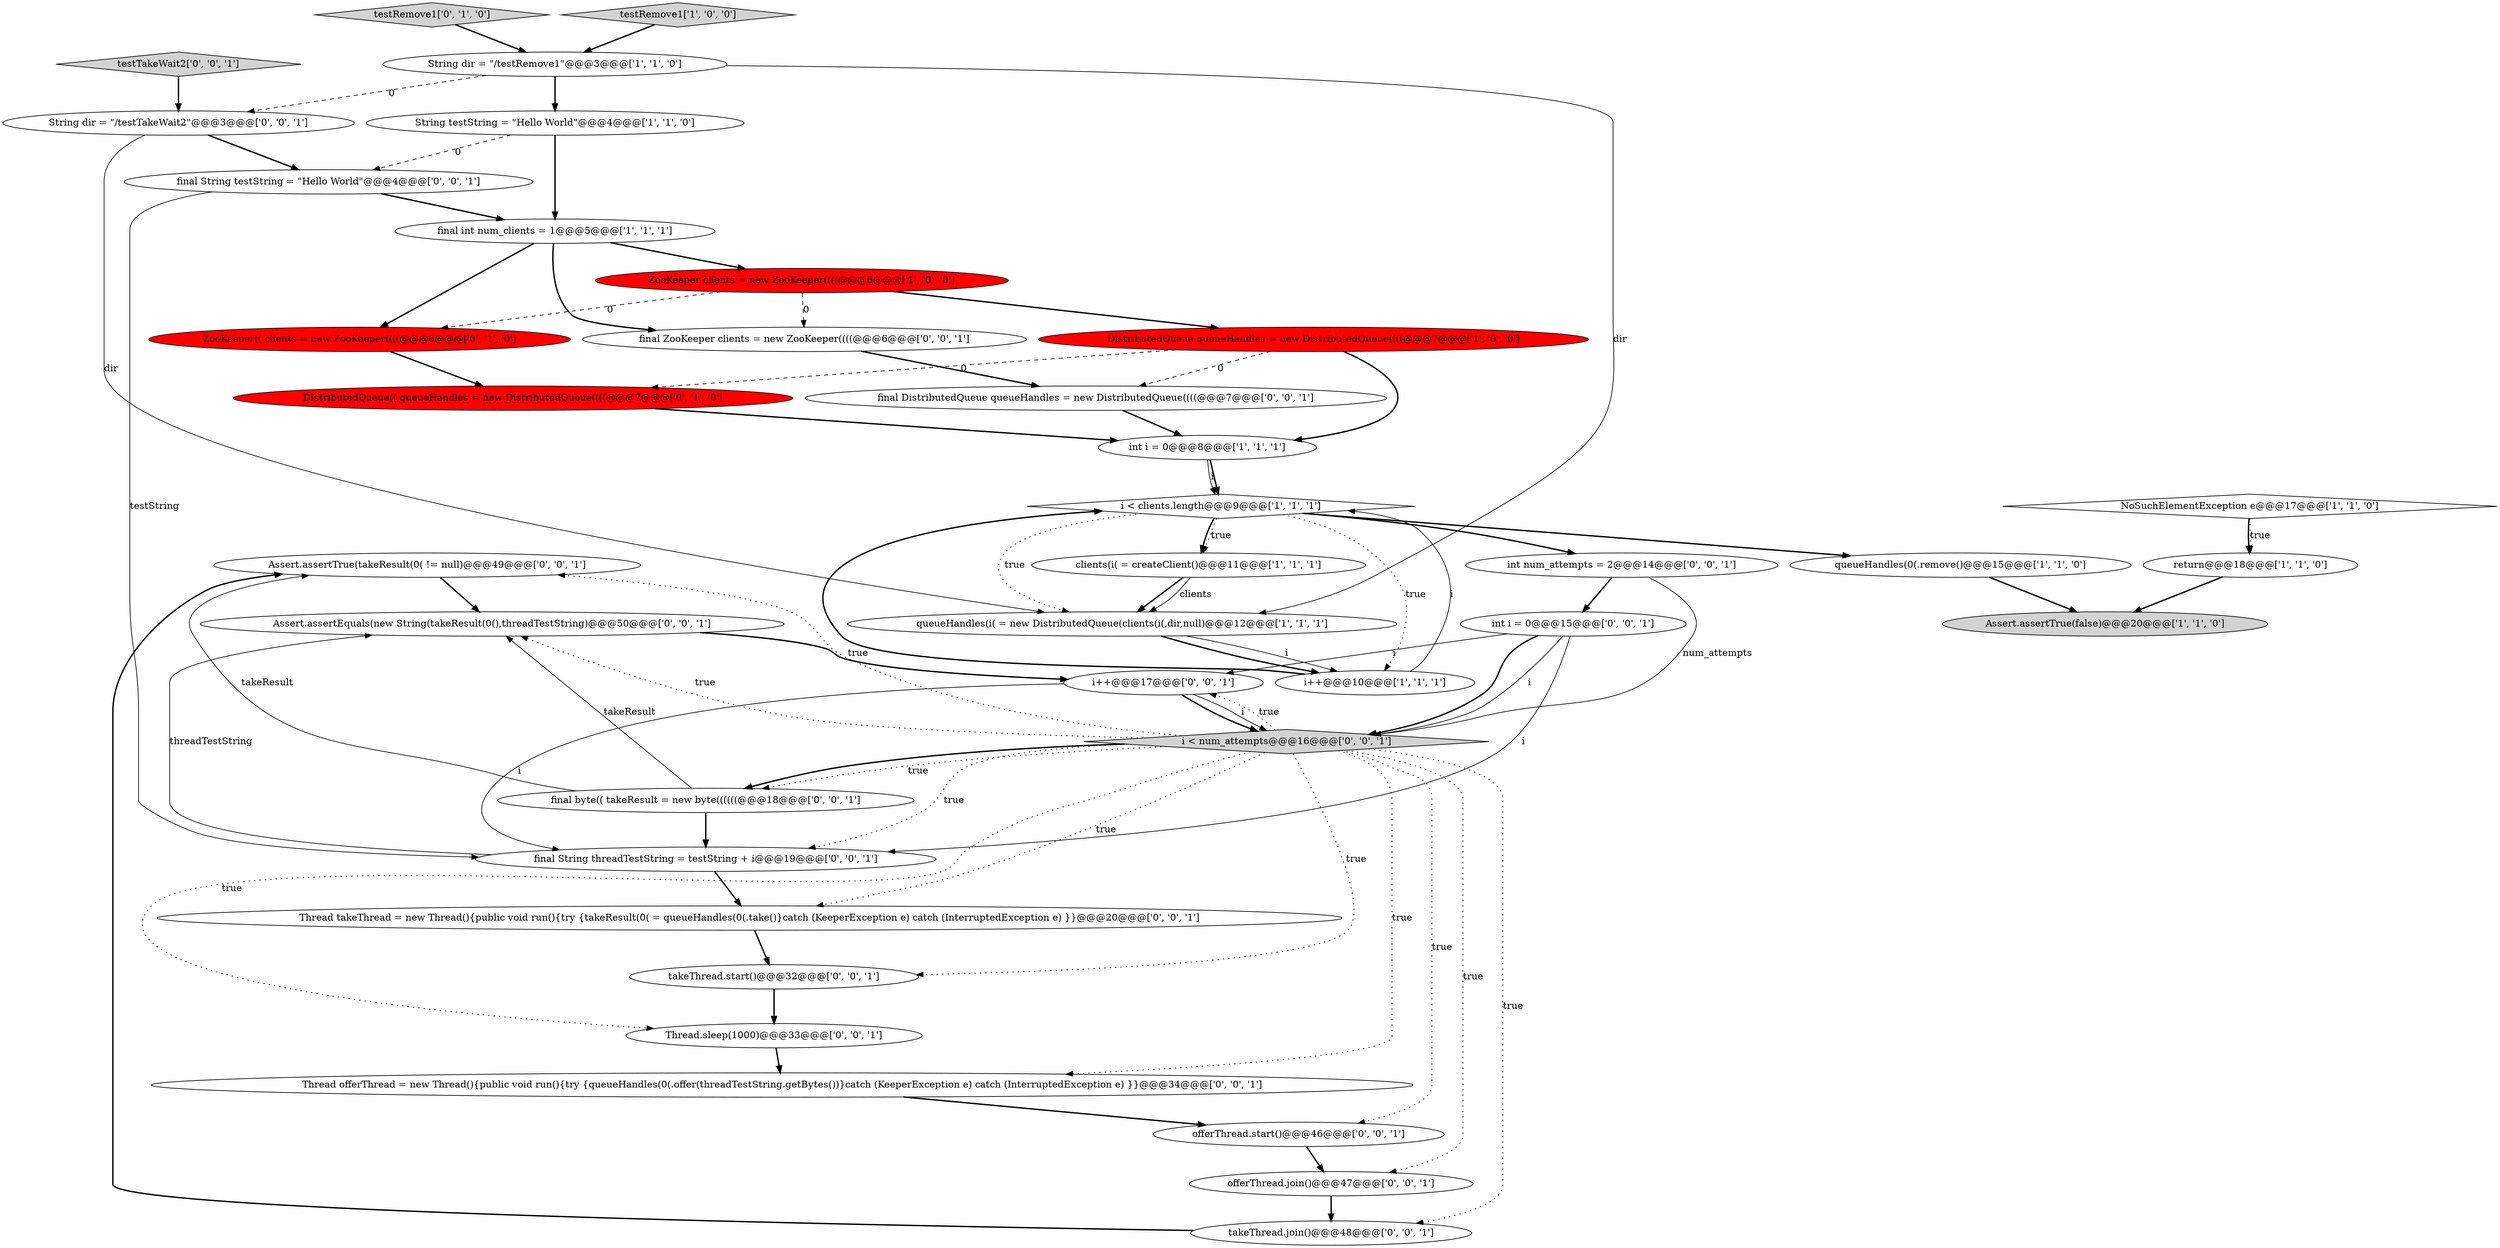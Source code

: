 digraph {
20 [style = filled, label = "Assert.assertTrue(takeResult(0( != null)@@@49@@@['0', '0', '1']", fillcolor = white, shape = ellipse image = "AAA0AAABBB3BBB"];
3 [style = filled, label = "NoSuchElementException e@@@17@@@['1', '1', '0']", fillcolor = white, shape = diamond image = "AAA0AAABBB1BBB"];
7 [style = filled, label = "return@@@18@@@['1', '1', '0']", fillcolor = white, shape = ellipse image = "AAA0AAABBB1BBB"];
29 [style = filled, label = "Thread.sleep(1000)@@@33@@@['0', '0', '1']", fillcolor = white, shape = ellipse image = "AAA0AAABBB3BBB"];
27 [style = filled, label = "i++@@@17@@@['0', '0', '1']", fillcolor = white, shape = ellipse image = "AAA0AAABBB3BBB"];
13 [style = filled, label = "queueHandles(i( = new DistributedQueue(clients(i(,dir,null)@@@12@@@['1', '1', '1']", fillcolor = white, shape = ellipse image = "AAA0AAABBB1BBB"];
36 [style = filled, label = "testTakeWait2['0', '0', '1']", fillcolor = lightgray, shape = diamond image = "AAA0AAABBB3BBB"];
33 [style = filled, label = "String dir = \"/testTakeWait2\"@@@3@@@['0', '0', '1']", fillcolor = white, shape = ellipse image = "AAA0AAABBB3BBB"];
21 [style = filled, label = "int i = 0@@@15@@@['0', '0', '1']", fillcolor = white, shape = ellipse image = "AAA0AAABBB3BBB"];
30 [style = filled, label = "Thread takeThread = new Thread(){public void run(){try {takeResult(0( = queueHandles(0(.take()}catch (KeeperException e) catch (InterruptedException e) }}@@@20@@@['0', '0', '1']", fillcolor = white, shape = ellipse image = "AAA0AAABBB3BBB"];
37 [style = filled, label = "final String testString = \"Hello World\"@@@4@@@['0', '0', '1']", fillcolor = white, shape = ellipse image = "AAA0AAABBB3BBB"];
8 [style = filled, label = "String dir = \"/testRemove1\"@@@3@@@['1', '1', '0']", fillcolor = white, shape = ellipse image = "AAA0AAABBB1BBB"];
17 [style = filled, label = "testRemove1['0', '1', '0']", fillcolor = lightgray, shape = diamond image = "AAA0AAABBB2BBB"];
0 [style = filled, label = "int i = 0@@@8@@@['1', '1', '1']", fillcolor = white, shape = ellipse image = "AAA0AAABBB1BBB"];
14 [style = filled, label = "i < clients.length@@@9@@@['1', '1', '1']", fillcolor = white, shape = diamond image = "AAA0AAABBB1BBB"];
18 [style = filled, label = "final ZooKeeper clients = new ZooKeeper((((@@@6@@@['0', '0', '1']", fillcolor = white, shape = ellipse image = "AAA0AAABBB3BBB"];
26 [style = filled, label = "final byte(( takeResult = new byte((((((@@@18@@@['0', '0', '1']", fillcolor = white, shape = ellipse image = "AAA0AAABBB3BBB"];
28 [style = filled, label = "final DistributedQueue queueHandles = new DistributedQueue((((@@@7@@@['0', '0', '1']", fillcolor = white, shape = ellipse image = "AAA0AAABBB3BBB"];
24 [style = filled, label = "Assert.assertEquals(new String(takeResult(0(),threadTestString)@@@50@@@['0', '0', '1']", fillcolor = white, shape = ellipse image = "AAA0AAABBB3BBB"];
19 [style = filled, label = "offerThread.start()@@@46@@@['0', '0', '1']", fillcolor = white, shape = ellipse image = "AAA0AAABBB3BBB"];
1 [style = filled, label = "Assert.assertTrue(false)@@@20@@@['1', '1', '0']", fillcolor = lightgray, shape = ellipse image = "AAA0AAABBB1BBB"];
22 [style = filled, label = "final String threadTestString = testString + i@@@19@@@['0', '0', '1']", fillcolor = white, shape = ellipse image = "AAA0AAABBB3BBB"];
5 [style = filled, label = "i++@@@10@@@['1', '1', '1']", fillcolor = white, shape = ellipse image = "AAA0AAABBB1BBB"];
2 [style = filled, label = "DistributedQueue queueHandles = new DistributedQueue((((@@@7@@@['1', '0', '0']", fillcolor = red, shape = ellipse image = "AAA1AAABBB1BBB"];
9 [style = filled, label = "final int num_clients = 1@@@5@@@['1', '1', '1']", fillcolor = white, shape = ellipse image = "AAA0AAABBB1BBB"];
34 [style = filled, label = "Thread offerThread = new Thread(){public void run(){try {queueHandles(0(.offer(threadTestString.getBytes())}catch (KeeperException e) catch (InterruptedException e) }}@@@34@@@['0', '0', '1']", fillcolor = white, shape = ellipse image = "AAA0AAABBB3BBB"];
23 [style = filled, label = "offerThread.join()@@@47@@@['0', '0', '1']", fillcolor = white, shape = ellipse image = "AAA0AAABBB3BBB"];
32 [style = filled, label = "i < num_attempts@@@16@@@['0', '0', '1']", fillcolor = lightgray, shape = diamond image = "AAA0AAABBB3BBB"];
12 [style = filled, label = "queueHandles(0(.remove()@@@15@@@['1', '1', '0']", fillcolor = white, shape = ellipse image = "AAA0AAABBB1BBB"];
15 [style = filled, label = "DistributedQueue(( queueHandles = new DistributedQueue((((@@@7@@@['0', '1', '0']", fillcolor = red, shape = ellipse image = "AAA1AAABBB2BBB"];
11 [style = filled, label = "clients(i( = createClient()@@@11@@@['1', '1', '1']", fillcolor = white, shape = ellipse image = "AAA0AAABBB1BBB"];
4 [style = filled, label = "testRemove1['1', '0', '0']", fillcolor = lightgray, shape = diamond image = "AAA0AAABBB1BBB"];
10 [style = filled, label = "String testString = \"Hello World\"@@@4@@@['1', '1', '0']", fillcolor = white, shape = ellipse image = "AAA0AAABBB1BBB"];
35 [style = filled, label = "takeThread.join()@@@48@@@['0', '0', '1']", fillcolor = white, shape = ellipse image = "AAA0AAABBB3BBB"];
6 [style = filled, label = "ZooKeeper clients = new ZooKeeper((((@@@6@@@['1', '0', '0']", fillcolor = red, shape = ellipse image = "AAA1AAABBB1BBB"];
25 [style = filled, label = "int num_attempts = 2@@@14@@@['0', '0', '1']", fillcolor = white, shape = ellipse image = "AAA0AAABBB3BBB"];
16 [style = filled, label = "ZooKeeper(( clients = new ZooKeeper((((@@@6@@@['0', '1', '0']", fillcolor = red, shape = ellipse image = "AAA1AAABBB2BBB"];
31 [style = filled, label = "takeThread.start()@@@32@@@['0', '0', '1']", fillcolor = white, shape = ellipse image = "AAA0AAABBB3BBB"];
17->8 [style = bold, label=""];
16->15 [style = bold, label=""];
8->10 [style = bold, label=""];
3->7 [style = dotted, label="true"];
27->32 [style = bold, label=""];
14->25 [style = bold, label=""];
7->1 [style = bold, label=""];
37->22 [style = solid, label="testString"];
32->35 [style = dotted, label="true"];
32->34 [style = dotted, label="true"];
32->24 [style = dotted, label="true"];
34->19 [style = bold, label=""];
35->20 [style = bold, label=""];
27->22 [style = solid, label="i"];
32->23 [style = dotted, label="true"];
8->33 [style = dashed, label="0"];
26->20 [style = solid, label="takeResult"];
13->5 [style = solid, label="i"];
32->20 [style = dotted, label="true"];
5->14 [style = solid, label="i"];
31->29 [style = bold, label=""];
33->13 [style = solid, label="dir"];
5->14 [style = bold, label=""];
29->34 [style = bold, label=""];
12->1 [style = bold, label=""];
36->33 [style = bold, label=""];
32->26 [style = bold, label=""];
18->28 [style = bold, label=""];
9->16 [style = bold, label=""];
22->30 [style = bold, label=""];
26->22 [style = bold, label=""];
22->24 [style = solid, label="threadTestString"];
9->6 [style = bold, label=""];
37->9 [style = bold, label=""];
14->13 [style = dotted, label="true"];
6->2 [style = bold, label=""];
23->35 [style = bold, label=""];
2->15 [style = dashed, label="0"];
6->18 [style = dashed, label="0"];
28->0 [style = bold, label=""];
21->27 [style = solid, label="i"];
0->14 [style = solid, label="i"];
0->14 [style = bold, label=""];
2->0 [style = bold, label=""];
32->27 [style = dotted, label="true"];
14->5 [style = dotted, label="true"];
9->18 [style = bold, label=""];
6->16 [style = dashed, label="0"];
3->7 [style = bold, label=""];
27->32 [style = solid, label="i"];
30->31 [style = bold, label=""];
25->32 [style = solid, label="num_attempts"];
19->23 [style = bold, label=""];
15->0 [style = bold, label=""];
14->12 [style = bold, label=""];
11->13 [style = bold, label=""];
21->32 [style = bold, label=""];
32->30 [style = dotted, label="true"];
2->28 [style = dashed, label="0"];
13->5 [style = bold, label=""];
26->24 [style = solid, label="takeResult"];
10->37 [style = dashed, label="0"];
4->8 [style = bold, label=""];
8->13 [style = solid, label="dir"];
14->11 [style = dotted, label="true"];
32->26 [style = dotted, label="true"];
10->9 [style = bold, label=""];
32->29 [style = dotted, label="true"];
11->13 [style = solid, label="clients"];
21->22 [style = solid, label="i"];
33->37 [style = bold, label=""];
20->24 [style = bold, label=""];
14->11 [style = bold, label=""];
24->27 [style = bold, label=""];
32->31 [style = dotted, label="true"];
32->19 [style = dotted, label="true"];
25->21 [style = bold, label=""];
21->32 [style = solid, label="i"];
32->22 [style = dotted, label="true"];
}
